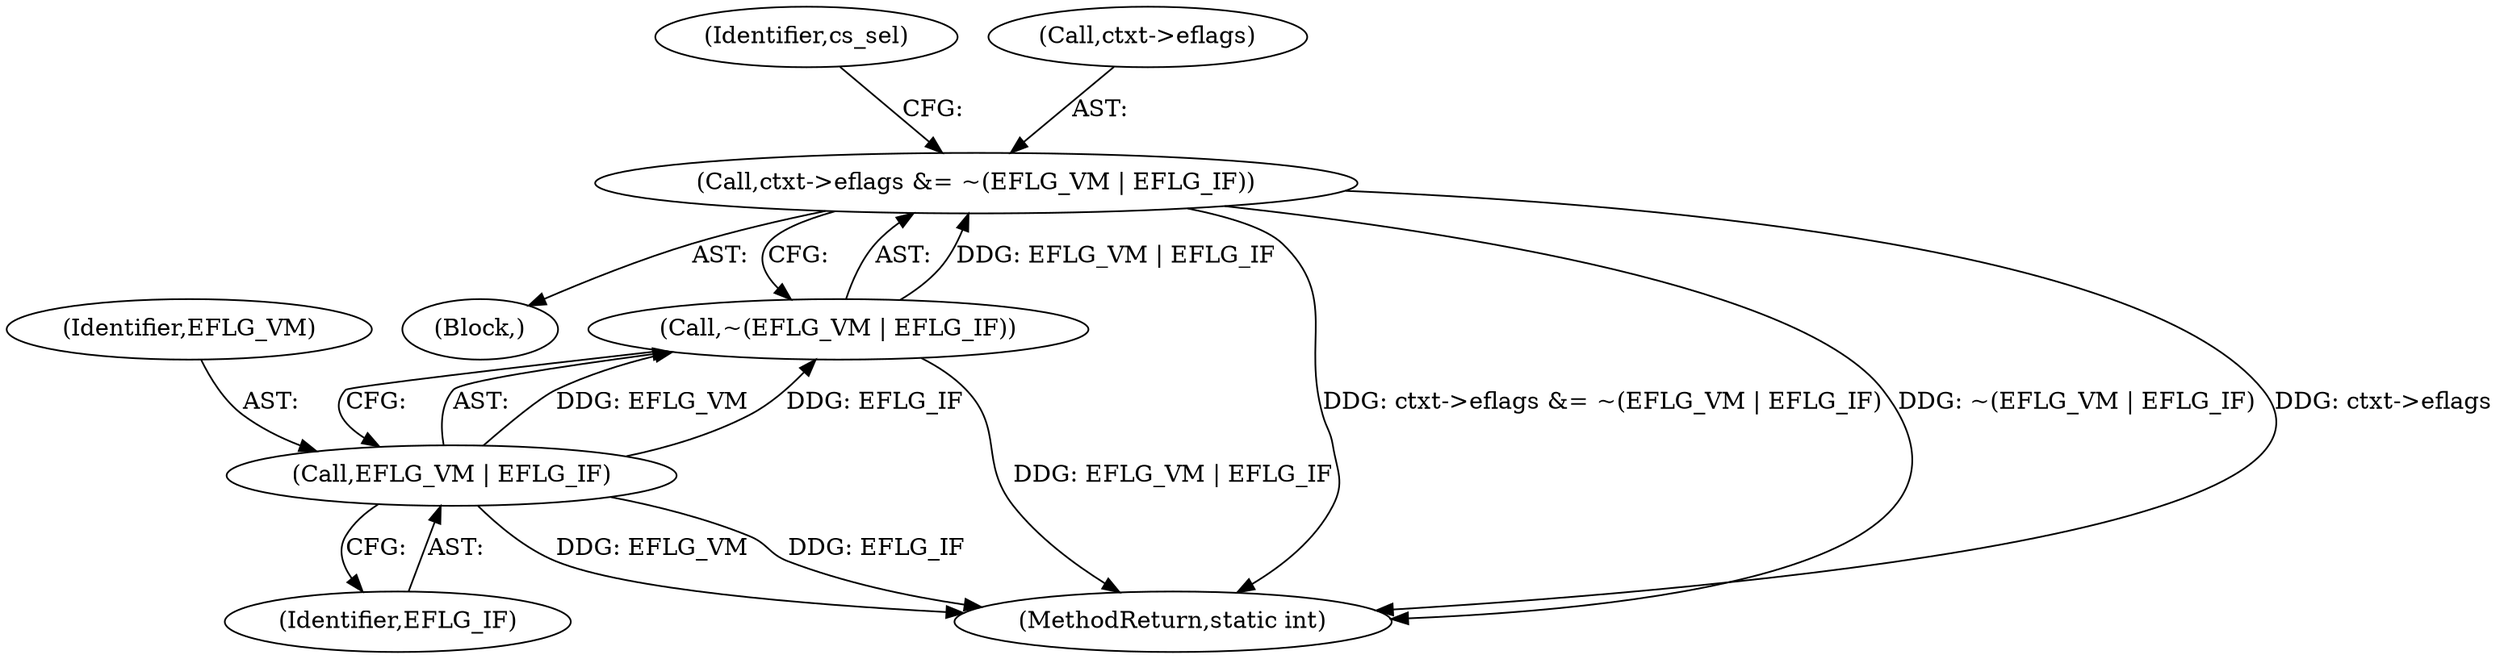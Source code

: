 digraph "0_linux_f3747379accba8e95d70cec0eae0582c8c182050@pointer" {
"1000182" [label="(Call,ctxt->eflags &= ~(EFLG_VM | EFLG_IF))"];
"1000186" [label="(Call,~(EFLG_VM | EFLG_IF))"];
"1000187" [label="(Call,EFLG_VM | EFLG_IF)"];
"1000191" [label="(Identifier,cs_sel)"];
"1000188" [label="(Identifier,EFLG_VM)"];
"1000187" [label="(Call,EFLG_VM | EFLG_IF)"];
"1000105" [label="(Block,)"];
"1000268" [label="(MethodReturn,static int)"];
"1000183" [label="(Call,ctxt->eflags)"];
"1000189" [label="(Identifier,EFLG_IF)"];
"1000182" [label="(Call,ctxt->eflags &= ~(EFLG_VM | EFLG_IF))"];
"1000186" [label="(Call,~(EFLG_VM | EFLG_IF))"];
"1000182" -> "1000105"  [label="AST: "];
"1000182" -> "1000186"  [label="CFG: "];
"1000183" -> "1000182"  [label="AST: "];
"1000186" -> "1000182"  [label="AST: "];
"1000191" -> "1000182"  [label="CFG: "];
"1000182" -> "1000268"  [label="DDG: ctxt->eflags &= ~(EFLG_VM | EFLG_IF)"];
"1000182" -> "1000268"  [label="DDG: ~(EFLG_VM | EFLG_IF)"];
"1000182" -> "1000268"  [label="DDG: ctxt->eflags"];
"1000186" -> "1000182"  [label="DDG: EFLG_VM | EFLG_IF"];
"1000186" -> "1000187"  [label="CFG: "];
"1000187" -> "1000186"  [label="AST: "];
"1000186" -> "1000268"  [label="DDG: EFLG_VM | EFLG_IF"];
"1000187" -> "1000186"  [label="DDG: EFLG_VM"];
"1000187" -> "1000186"  [label="DDG: EFLG_IF"];
"1000187" -> "1000189"  [label="CFG: "];
"1000188" -> "1000187"  [label="AST: "];
"1000189" -> "1000187"  [label="AST: "];
"1000187" -> "1000268"  [label="DDG: EFLG_VM"];
"1000187" -> "1000268"  [label="DDG: EFLG_IF"];
}
